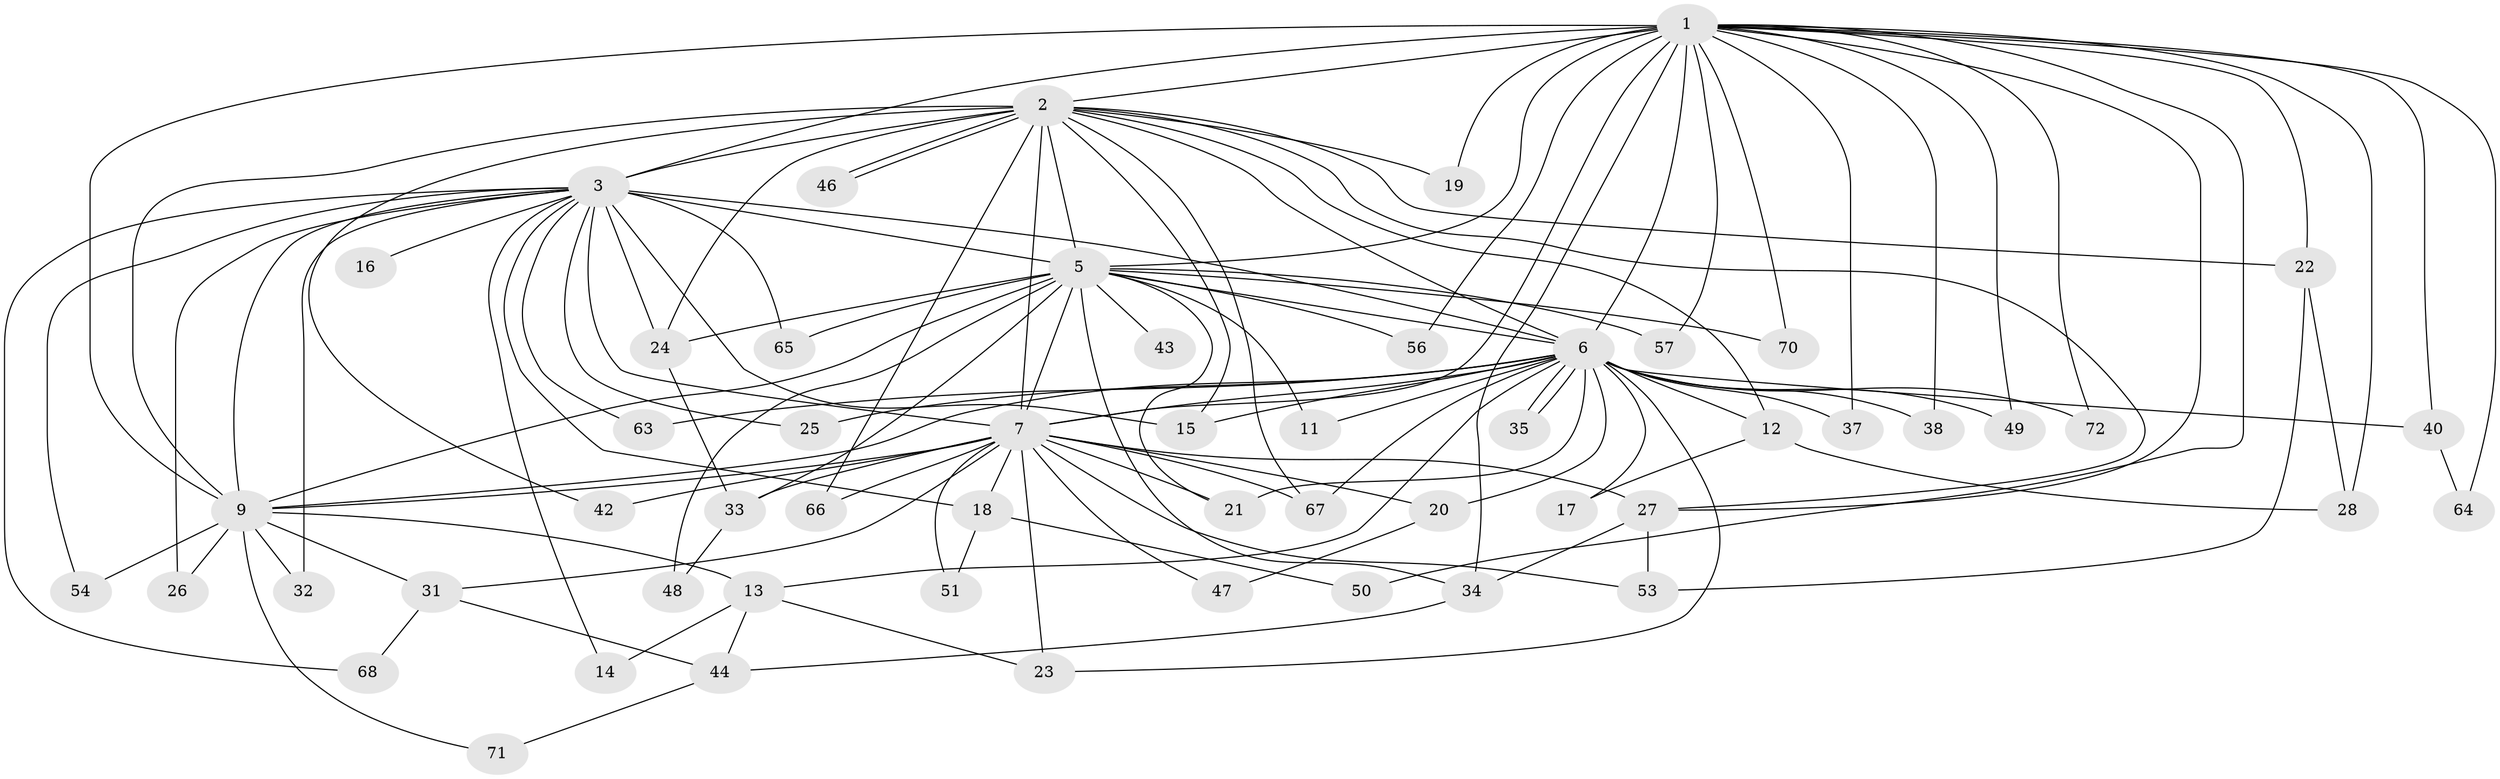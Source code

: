 // Generated by graph-tools (version 1.1) at 2025/51/02/27/25 19:51:51]
// undirected, 55 vertices, 126 edges
graph export_dot {
graph [start="1"]
  node [color=gray90,style=filled];
  1 [super="+30"];
  2 [super="+69"];
  3 [super="+4"];
  5 [super="+10"];
  6 [super="+59"];
  7 [super="+8"];
  9 [super="+29"];
  11;
  12 [super="+45"];
  13 [super="+61"];
  14;
  15 [super="+36"];
  16;
  17;
  18 [super="+41"];
  19;
  20;
  21 [super="+39"];
  22 [super="+60"];
  23;
  24 [super="+58"];
  25;
  26;
  27 [super="+62"];
  28;
  31;
  32;
  33 [super="+55"];
  34 [super="+73"];
  35;
  37;
  38;
  40;
  42;
  43;
  44 [super="+52"];
  46;
  47;
  48;
  49;
  50;
  51;
  53;
  54;
  56;
  57;
  63;
  64;
  65;
  66;
  67;
  68;
  70;
  71;
  72;
  1 -- 2;
  1 -- 3 [weight=2];
  1 -- 5 [weight=2];
  1 -- 6 [weight=2];
  1 -- 7 [weight=2];
  1 -- 9;
  1 -- 19;
  1 -- 22;
  1 -- 27;
  1 -- 28;
  1 -- 38;
  1 -- 40;
  1 -- 49;
  1 -- 56;
  1 -- 64;
  1 -- 70;
  1 -- 72;
  1 -- 34;
  1 -- 50;
  1 -- 37;
  1 -- 57;
  2 -- 3 [weight=2];
  2 -- 5 [weight=2];
  2 -- 6;
  2 -- 7 [weight=2];
  2 -- 9;
  2 -- 12;
  2 -- 15;
  2 -- 19;
  2 -- 22;
  2 -- 24;
  2 -- 27;
  2 -- 42;
  2 -- 46;
  2 -- 46;
  2 -- 66;
  2 -- 67;
  3 -- 5 [weight=4];
  3 -- 6 [weight=2];
  3 -- 7 [weight=4];
  3 -- 9 [weight=2];
  3 -- 14;
  3 -- 16 [weight=2];
  3 -- 18;
  3 -- 54;
  3 -- 63;
  3 -- 65;
  3 -- 32;
  3 -- 68;
  3 -- 15;
  3 -- 24;
  3 -- 25;
  3 -- 26;
  5 -- 6 [weight=3];
  5 -- 7 [weight=4];
  5 -- 9 [weight=3];
  5 -- 11;
  5 -- 33;
  5 -- 56;
  5 -- 57;
  5 -- 65;
  5 -- 34;
  5 -- 70;
  5 -- 43;
  5 -- 48;
  5 -- 21;
  5 -- 24;
  6 -- 7 [weight=2];
  6 -- 9;
  6 -- 11;
  6 -- 12;
  6 -- 13;
  6 -- 17;
  6 -- 20;
  6 -- 21;
  6 -- 23;
  6 -- 25;
  6 -- 35;
  6 -- 35;
  6 -- 37;
  6 -- 38;
  6 -- 40;
  6 -- 49;
  6 -- 63;
  6 -- 67;
  6 -- 72;
  6 -- 15;
  7 -- 9 [weight=2];
  7 -- 18 [weight=2];
  7 -- 31;
  7 -- 33;
  7 -- 47;
  7 -- 66;
  7 -- 67;
  7 -- 20;
  7 -- 23;
  7 -- 42;
  7 -- 51;
  7 -- 53;
  7 -- 27;
  7 -- 21;
  9 -- 13;
  9 -- 26;
  9 -- 31;
  9 -- 32;
  9 -- 54;
  9 -- 71;
  12 -- 17;
  12 -- 28;
  13 -- 14;
  13 -- 44;
  13 -- 23;
  18 -- 51;
  18 -- 50;
  20 -- 47;
  22 -- 28;
  22 -- 53;
  24 -- 33;
  27 -- 34;
  27 -- 53;
  31 -- 44;
  31 -- 68;
  33 -- 48;
  34 -- 44;
  40 -- 64;
  44 -- 71;
}
